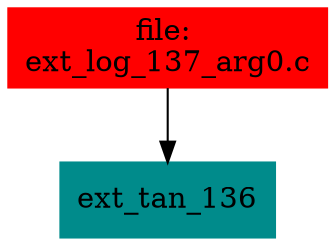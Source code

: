 digraph G {
node [shape=box]

0 [label="file: 
ext_log_137_arg0.c",color=red, style=filled]
1 [label="ext_tan_136",color=cyan4, style=filled]
0 -> 1


}

